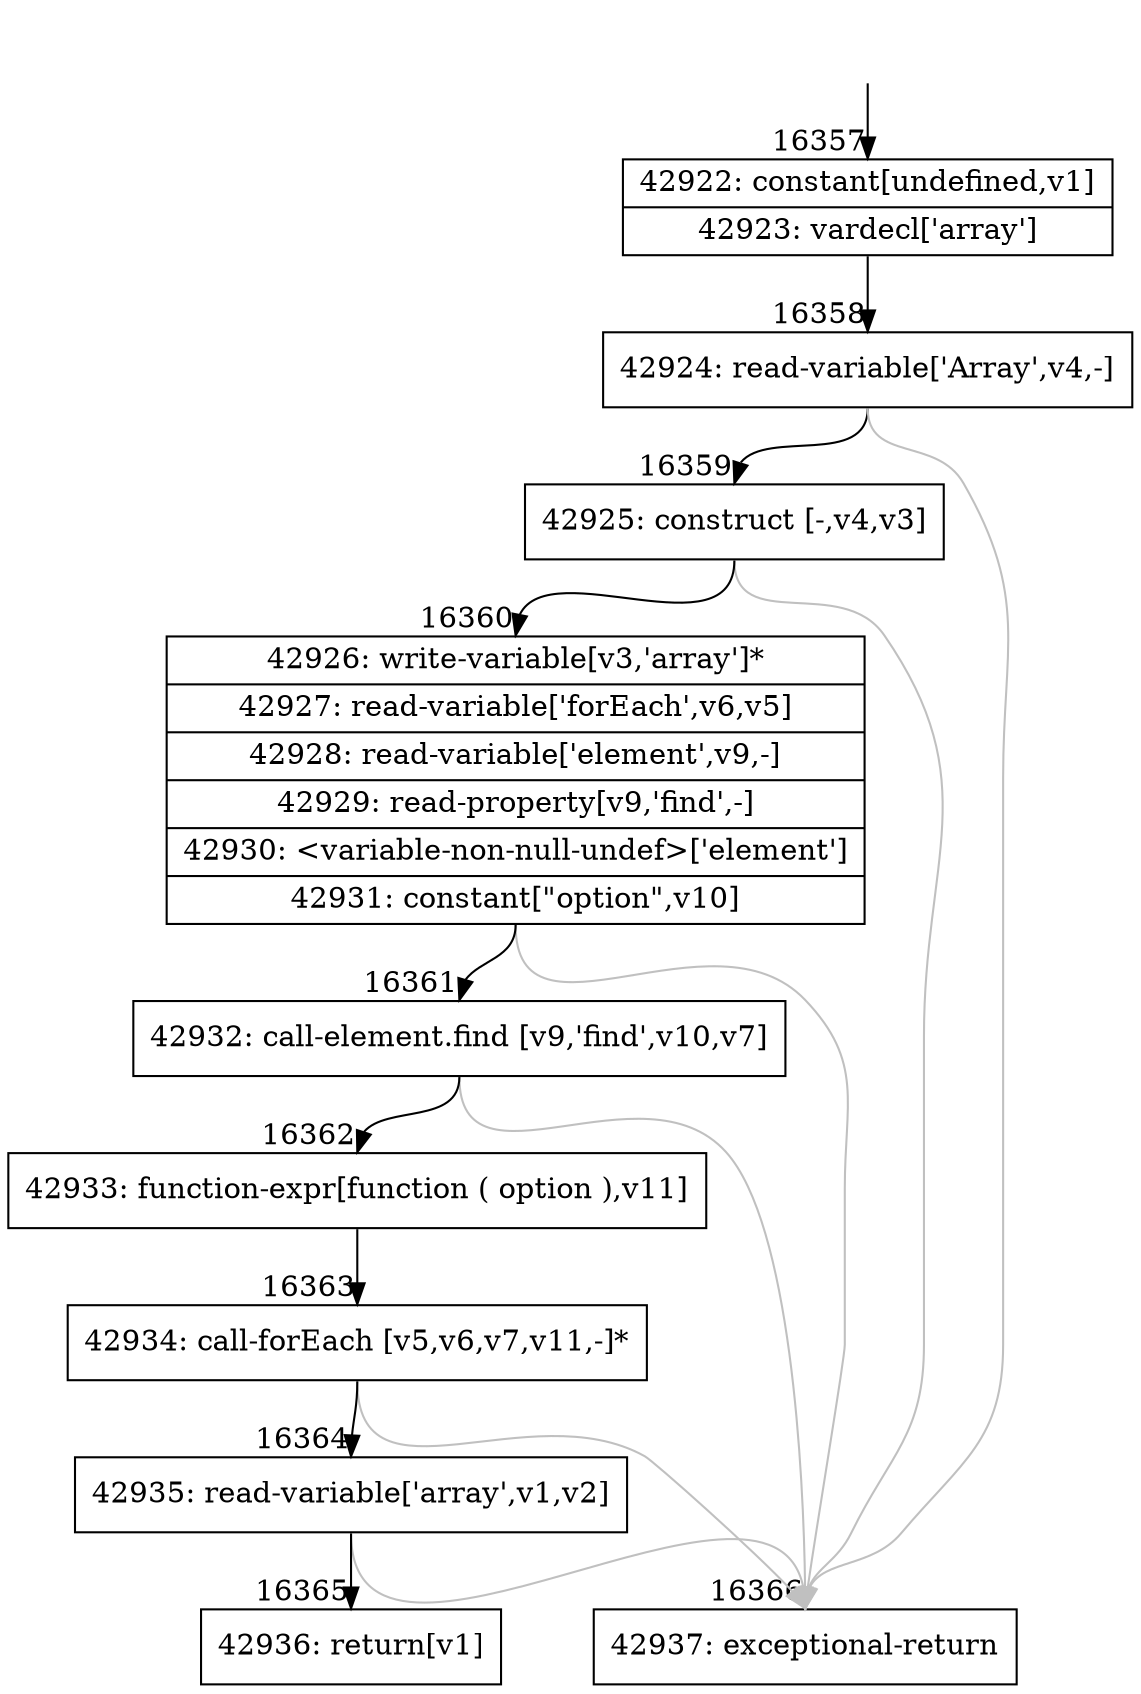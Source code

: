 digraph {
rankdir="TD"
BB_entry1321[shape=none,label=""];
BB_entry1321 -> BB16357 [tailport=s, headport=n, headlabel="    16357"]
BB16357 [shape=record label="{42922: constant[undefined,v1]|42923: vardecl['array']}" ] 
BB16357 -> BB16358 [tailport=s, headport=n, headlabel="      16358"]
BB16358 [shape=record label="{42924: read-variable['Array',v4,-]}" ] 
BB16358 -> BB16359 [tailport=s, headport=n, headlabel="      16359"]
BB16358 -> BB16366 [tailport=s, headport=n, color=gray, headlabel="      16366"]
BB16359 [shape=record label="{42925: construct [-,v4,v3]}" ] 
BB16359 -> BB16360 [tailport=s, headport=n, headlabel="      16360"]
BB16359 -> BB16366 [tailport=s, headport=n, color=gray]
BB16360 [shape=record label="{42926: write-variable[v3,'array']*|42927: read-variable['forEach',v6,v5]|42928: read-variable['element',v9,-]|42929: read-property[v9,'find',-]|42930: \<variable-non-null-undef\>['element']|42931: constant[\"option\",v10]}" ] 
BB16360 -> BB16361 [tailport=s, headport=n, headlabel="      16361"]
BB16360 -> BB16366 [tailport=s, headport=n, color=gray]
BB16361 [shape=record label="{42932: call-element.find [v9,'find',v10,v7]}" ] 
BB16361 -> BB16362 [tailport=s, headport=n, headlabel="      16362"]
BB16361 -> BB16366 [tailport=s, headport=n, color=gray]
BB16362 [shape=record label="{42933: function-expr[function ( option ),v11]}" ] 
BB16362 -> BB16363 [tailport=s, headport=n, headlabel="      16363"]
BB16363 [shape=record label="{42934: call-forEach [v5,v6,v7,v11,-]*}" ] 
BB16363 -> BB16364 [tailport=s, headport=n, headlabel="      16364"]
BB16363 -> BB16366 [tailport=s, headport=n, color=gray]
BB16364 [shape=record label="{42935: read-variable['array',v1,v2]}" ] 
BB16364 -> BB16365 [tailport=s, headport=n, headlabel="      16365"]
BB16364 -> BB16366 [tailport=s, headport=n, color=gray]
BB16365 [shape=record label="{42936: return[v1]}" ] 
BB16366 [shape=record label="{42937: exceptional-return}" ] 
//#$~ 28152
}
